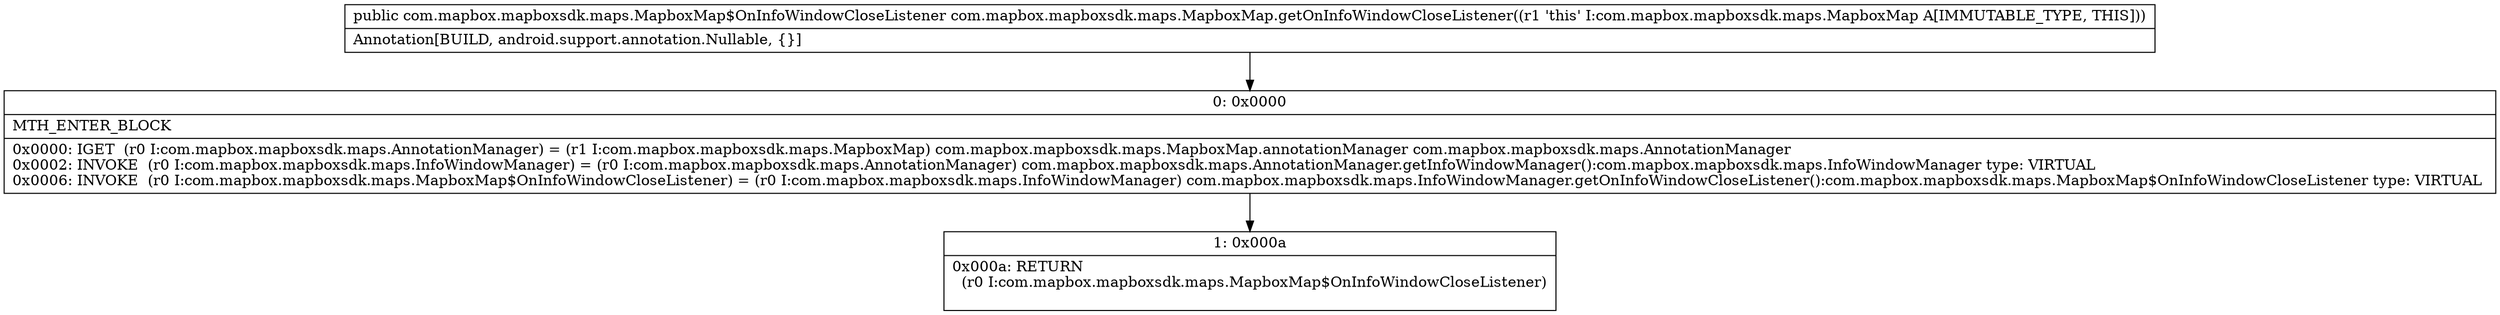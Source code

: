 digraph "CFG forcom.mapbox.mapboxsdk.maps.MapboxMap.getOnInfoWindowCloseListener()Lcom\/mapbox\/mapboxsdk\/maps\/MapboxMap$OnInfoWindowCloseListener;" {
Node_0 [shape=record,label="{0\:\ 0x0000|MTH_ENTER_BLOCK\l|0x0000: IGET  (r0 I:com.mapbox.mapboxsdk.maps.AnnotationManager) = (r1 I:com.mapbox.mapboxsdk.maps.MapboxMap) com.mapbox.mapboxsdk.maps.MapboxMap.annotationManager com.mapbox.mapboxsdk.maps.AnnotationManager \l0x0002: INVOKE  (r0 I:com.mapbox.mapboxsdk.maps.InfoWindowManager) = (r0 I:com.mapbox.mapboxsdk.maps.AnnotationManager) com.mapbox.mapboxsdk.maps.AnnotationManager.getInfoWindowManager():com.mapbox.mapboxsdk.maps.InfoWindowManager type: VIRTUAL \l0x0006: INVOKE  (r0 I:com.mapbox.mapboxsdk.maps.MapboxMap$OnInfoWindowCloseListener) = (r0 I:com.mapbox.mapboxsdk.maps.InfoWindowManager) com.mapbox.mapboxsdk.maps.InfoWindowManager.getOnInfoWindowCloseListener():com.mapbox.mapboxsdk.maps.MapboxMap$OnInfoWindowCloseListener type: VIRTUAL \l}"];
Node_1 [shape=record,label="{1\:\ 0x000a|0x000a: RETURN  \l  (r0 I:com.mapbox.mapboxsdk.maps.MapboxMap$OnInfoWindowCloseListener)\l \l}"];
MethodNode[shape=record,label="{public com.mapbox.mapboxsdk.maps.MapboxMap$OnInfoWindowCloseListener com.mapbox.mapboxsdk.maps.MapboxMap.getOnInfoWindowCloseListener((r1 'this' I:com.mapbox.mapboxsdk.maps.MapboxMap A[IMMUTABLE_TYPE, THIS]))  | Annotation[BUILD, android.support.annotation.Nullable, \{\}]\l}"];
MethodNode -> Node_0;
Node_0 -> Node_1;
}

